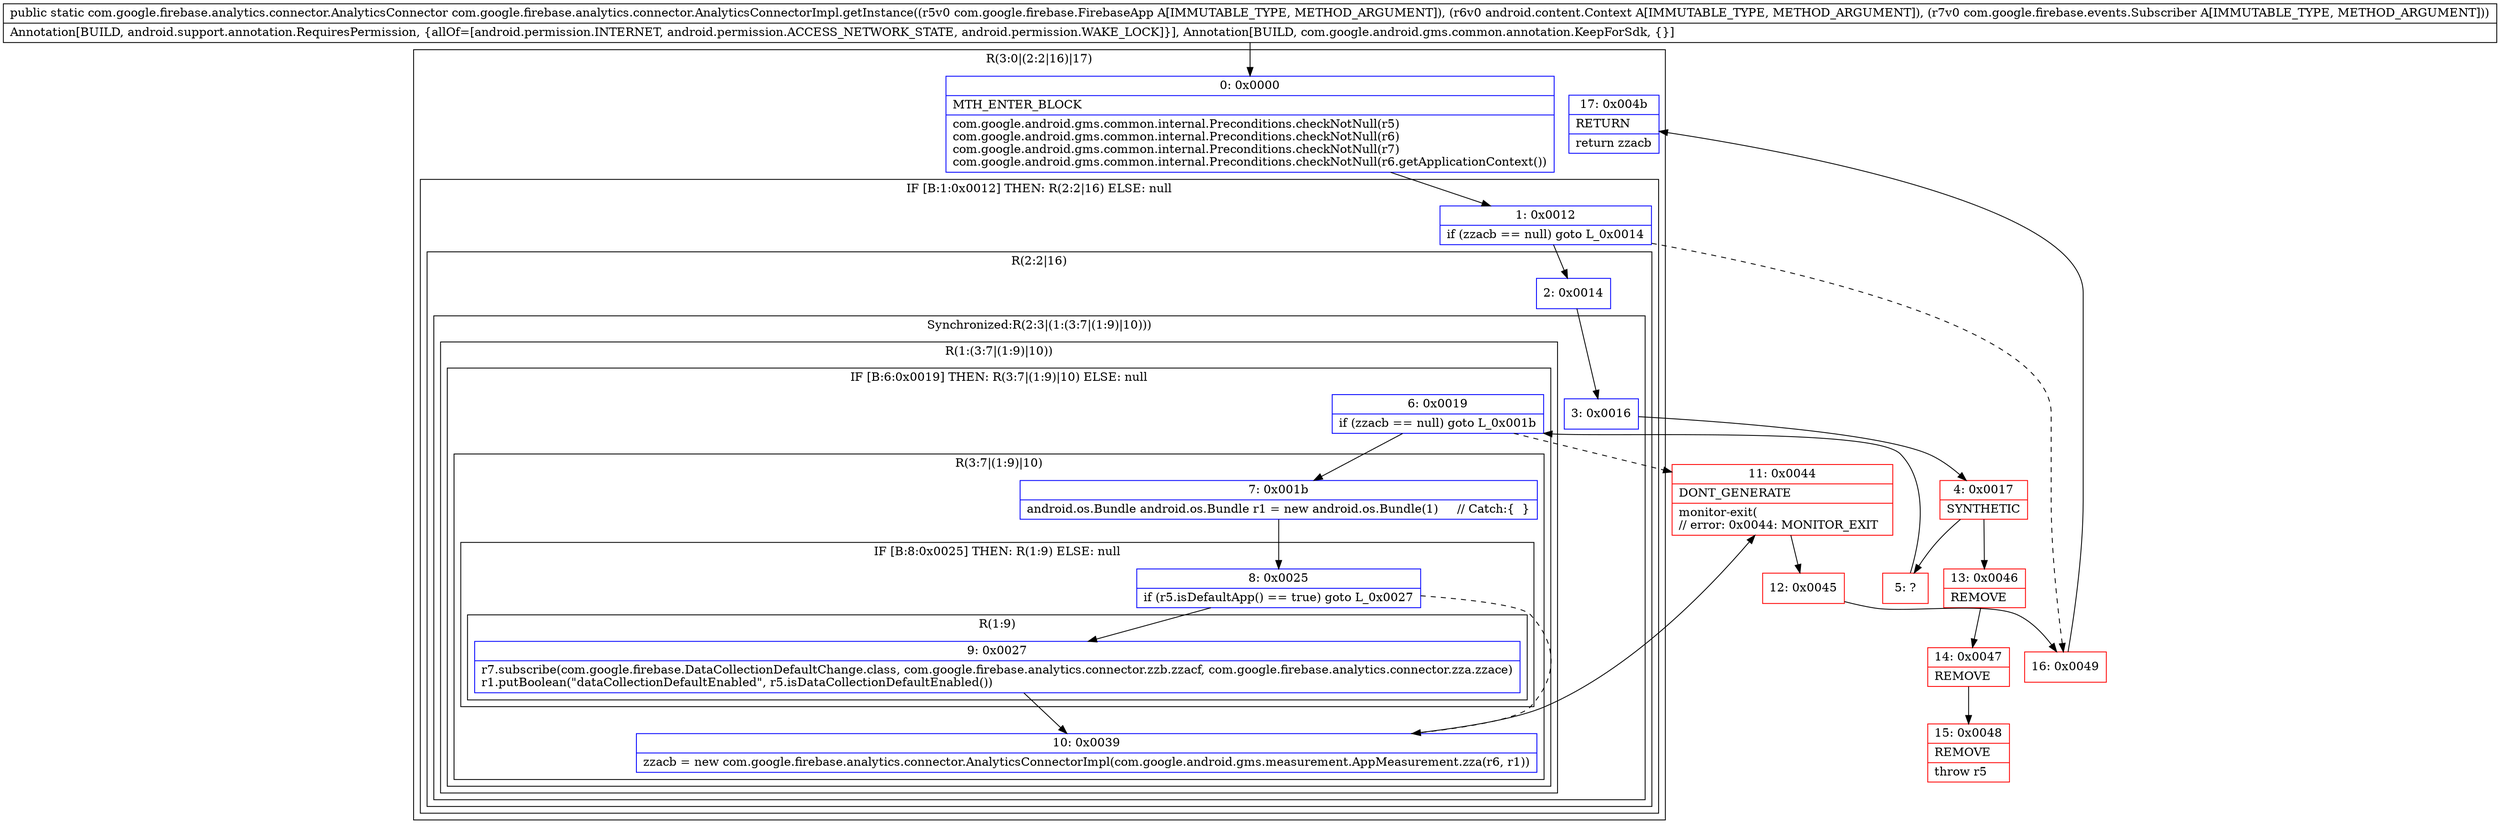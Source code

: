 digraph "CFG forcom.google.firebase.analytics.connector.AnalyticsConnectorImpl.getInstance(Lcom\/google\/firebase\/FirebaseApp;Landroid\/content\/Context;Lcom\/google\/firebase\/events\/Subscriber;)Lcom\/google\/firebase\/analytics\/connector\/AnalyticsConnector;" {
subgraph cluster_Region_1820353637 {
label = "R(3:0|(2:2|16)|17)";
node [shape=record,color=blue];
Node_0 [shape=record,label="{0\:\ 0x0000|MTH_ENTER_BLOCK\l|com.google.android.gms.common.internal.Preconditions.checkNotNull(r5)\lcom.google.android.gms.common.internal.Preconditions.checkNotNull(r6)\lcom.google.android.gms.common.internal.Preconditions.checkNotNull(r7)\lcom.google.android.gms.common.internal.Preconditions.checkNotNull(r6.getApplicationContext())\l}"];
subgraph cluster_IfRegion_1689536843 {
label = "IF [B:1:0x0012] THEN: R(2:2|16) ELSE: null";
node [shape=record,color=blue];
Node_1 [shape=record,label="{1\:\ 0x0012|if (zzacb == null) goto L_0x0014\l}"];
subgraph cluster_Region_214547259 {
label = "R(2:2|16)";
node [shape=record,color=blue];
Node_2 [shape=record,label="{2\:\ 0x0014}"];
subgraph cluster_SynchronizedRegion_1291334352 {
label = "Synchronized:R(2:3|(1:(3:7|(1:9)|10)))";
node [shape=record,color=blue];
Node_3 [shape=record,label="{3\:\ 0x0016}"];
subgraph cluster_Region_599049318 {
label = "R(1:(3:7|(1:9)|10))";
node [shape=record,color=blue];
subgraph cluster_IfRegion_1695297354 {
label = "IF [B:6:0x0019] THEN: R(3:7|(1:9)|10) ELSE: null";
node [shape=record,color=blue];
Node_6 [shape=record,label="{6\:\ 0x0019|if (zzacb == null) goto L_0x001b\l}"];
subgraph cluster_Region_1715240696 {
label = "R(3:7|(1:9)|10)";
node [shape=record,color=blue];
Node_7 [shape=record,label="{7\:\ 0x001b|android.os.Bundle android.os.Bundle r1 = new android.os.Bundle(1)     \/\/ Catch:\{  \}\l}"];
subgraph cluster_IfRegion_618483891 {
label = "IF [B:8:0x0025] THEN: R(1:9) ELSE: null";
node [shape=record,color=blue];
Node_8 [shape=record,label="{8\:\ 0x0025|if (r5.isDefaultApp() == true) goto L_0x0027\l}"];
subgraph cluster_Region_33434810 {
label = "R(1:9)";
node [shape=record,color=blue];
Node_9 [shape=record,label="{9\:\ 0x0027|r7.subscribe(com.google.firebase.DataCollectionDefaultChange.class, com.google.firebase.analytics.connector.zzb.zzacf, com.google.firebase.analytics.connector.zza.zzace)\lr1.putBoolean(\"dataCollectionDefaultEnabled\", r5.isDataCollectionDefaultEnabled())\l}"];
}
}
Node_10 [shape=record,label="{10\:\ 0x0039|zzacb = new com.google.firebase.analytics.connector.AnalyticsConnectorImpl(com.google.android.gms.measurement.AppMeasurement.zza(r6, r1))\l}"];
}
}
}
}
}
}
Node_17 [shape=record,label="{17\:\ 0x004b|RETURN\l|return zzacb\l}"];
}
Node_4 [shape=record,color=red,label="{4\:\ 0x0017|SYNTHETIC\l}"];
Node_5 [shape=record,color=red,label="{5\:\ ?}"];
Node_11 [shape=record,color=red,label="{11\:\ 0x0044|DONT_GENERATE\l|monitor\-exit(\l\/\/ error: 0x0044: MONITOR_EXIT  \l}"];
Node_12 [shape=record,color=red,label="{12\:\ 0x0045}"];
Node_13 [shape=record,color=red,label="{13\:\ 0x0046|REMOVE\l}"];
Node_14 [shape=record,color=red,label="{14\:\ 0x0047|REMOVE\l}"];
Node_15 [shape=record,color=red,label="{15\:\ 0x0048|REMOVE\l|throw r5\l}"];
Node_16 [shape=record,color=red,label="{16\:\ 0x0049}"];
MethodNode[shape=record,label="{public static com.google.firebase.analytics.connector.AnalyticsConnector com.google.firebase.analytics.connector.AnalyticsConnectorImpl.getInstance((r5v0 com.google.firebase.FirebaseApp A[IMMUTABLE_TYPE, METHOD_ARGUMENT]), (r6v0 android.content.Context A[IMMUTABLE_TYPE, METHOD_ARGUMENT]), (r7v0 com.google.firebase.events.Subscriber A[IMMUTABLE_TYPE, METHOD_ARGUMENT]))  | Annotation[BUILD, android.support.annotation.RequiresPermission, \{allOf=[android.permission.INTERNET, android.permission.ACCESS_NETWORK_STATE, android.permission.WAKE_LOCK]\}], Annotation[BUILD, com.google.android.gms.common.annotation.KeepForSdk, \{\}]\l}"];
MethodNode -> Node_0;
Node_0 -> Node_1;
Node_1 -> Node_2;
Node_1 -> Node_16[style=dashed];
Node_2 -> Node_3;
Node_3 -> Node_4;
Node_6 -> Node_7;
Node_6 -> Node_11[style=dashed];
Node_7 -> Node_8;
Node_8 -> Node_9;
Node_8 -> Node_10[style=dashed];
Node_9 -> Node_10;
Node_10 -> Node_11;
Node_4 -> Node_5;
Node_4 -> Node_13;
Node_5 -> Node_6;
Node_11 -> Node_12;
Node_12 -> Node_16;
Node_13 -> Node_14;
Node_14 -> Node_15;
Node_16 -> Node_17;
}

